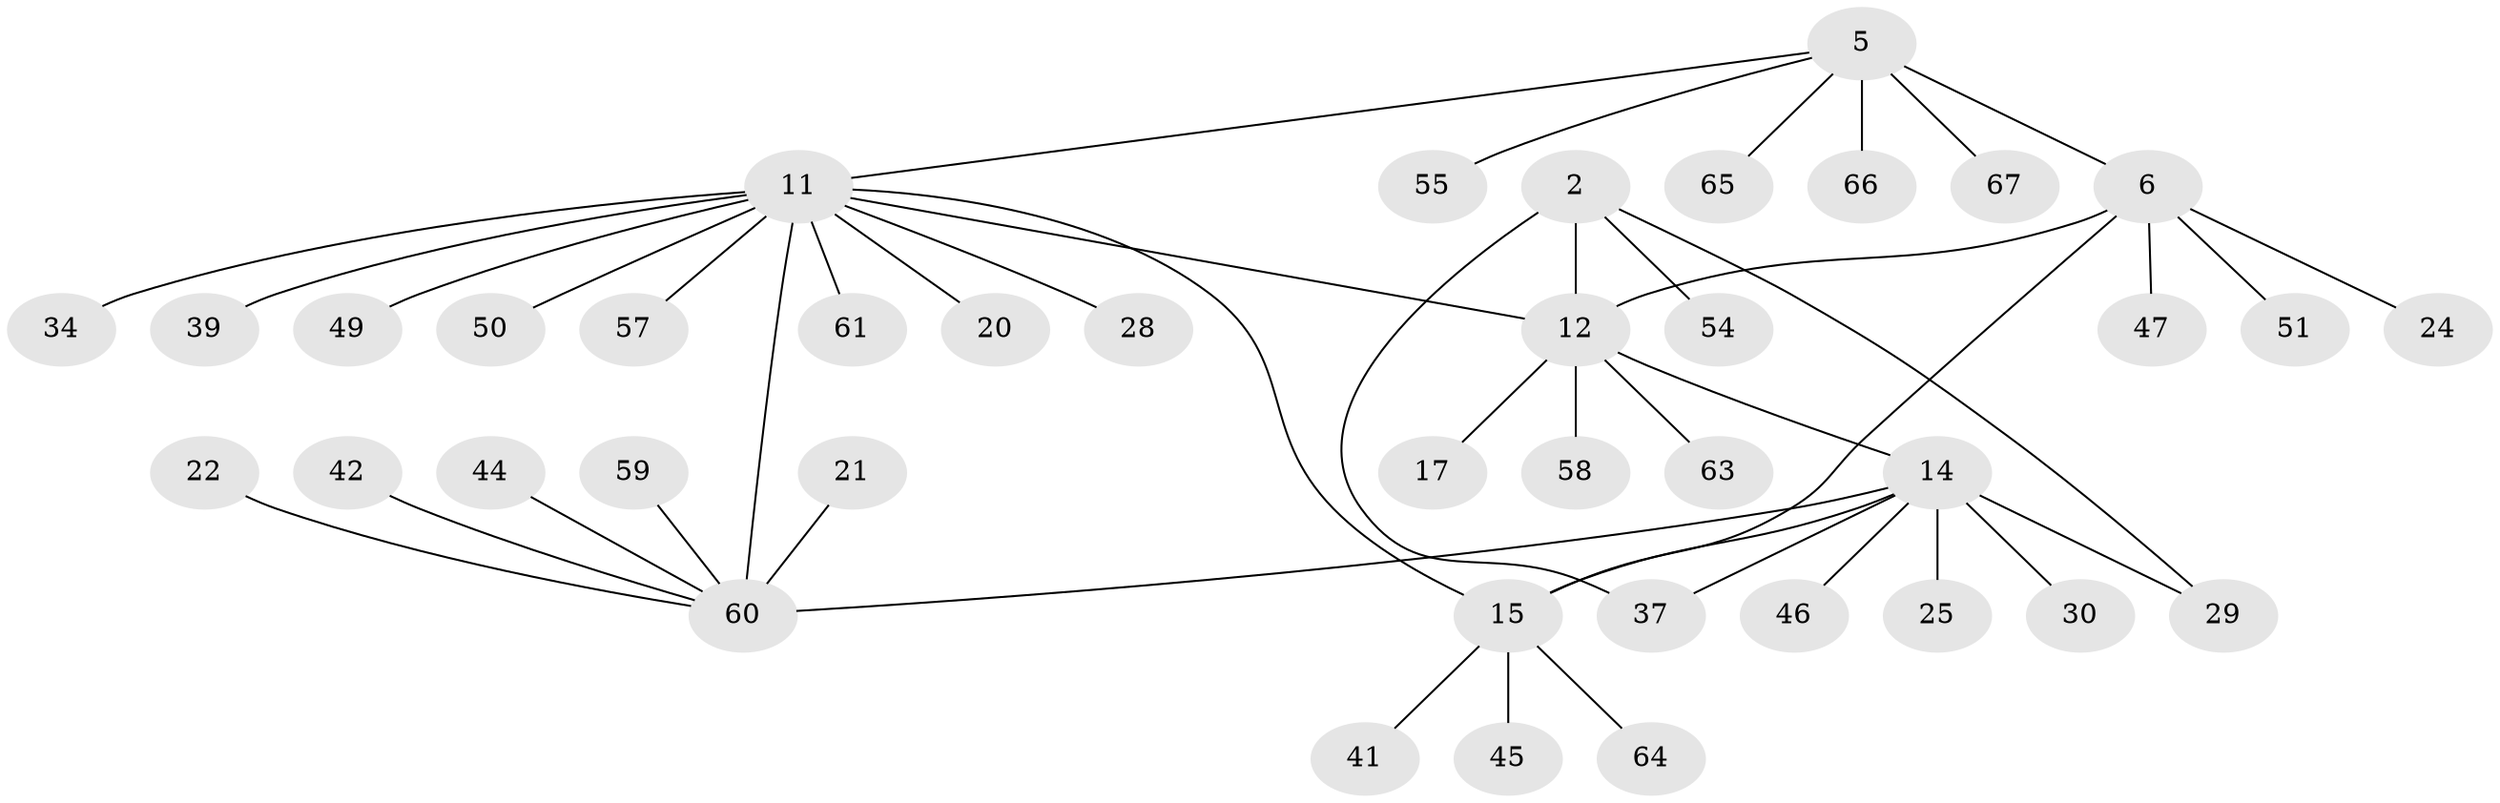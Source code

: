 // original degree distribution, {3: 0.08955223880597014, 4: 0.05970149253731343, 8: 0.029850746268656716, 7: 0.04477611940298507, 6: 0.014925373134328358, 10: 0.029850746268656716, 5: 0.029850746268656716, 1: 0.582089552238806, 2: 0.11940298507462686}
// Generated by graph-tools (version 1.1) at 2025/58/03/04/25 21:58:46]
// undirected, 40 vertices, 45 edges
graph export_dot {
graph [start="1"]
  node [color=gray90,style=filled];
  2 [super="+1"];
  5;
  6 [super="+4"];
  11 [super="+8"];
  12 [super="+10+3"];
  14;
  15 [super="+13"];
  17;
  20;
  21;
  22;
  24;
  25;
  28;
  29;
  30;
  34;
  37 [super="+33"];
  39;
  41;
  42;
  44;
  45;
  46;
  47 [super="+43"];
  49;
  50;
  51;
  54;
  55;
  57 [super="+23"];
  58;
  59;
  60 [super="+38+56+9"];
  61;
  63 [super="+62"];
  64;
  65 [super="+48"];
  66;
  67;
  2 -- 29;
  2 -- 54;
  2 -- 12 [weight=2];
  2 -- 37;
  5 -- 6 [weight=2];
  5 -- 55;
  5 -- 66;
  5 -- 67;
  5 -- 65;
  5 -- 11;
  6 -- 51;
  6 -- 12 [weight=2];
  6 -- 15;
  6 -- 24;
  6 -- 47;
  11 -- 12 [weight=3];
  11 -- 28;
  11 -- 34;
  11 -- 39;
  11 -- 49;
  11 -- 60 [weight=3];
  11 -- 15;
  11 -- 50;
  11 -- 20;
  11 -- 57;
  11 -- 61;
  12 -- 14 [weight=2];
  12 -- 17;
  12 -- 58;
  12 -- 63;
  14 -- 15 [weight=2];
  14 -- 25;
  14 -- 29;
  14 -- 30;
  14 -- 37;
  14 -- 46;
  14 -- 60;
  15 -- 41;
  15 -- 64;
  15 -- 45;
  21 -- 60;
  22 -- 60;
  42 -- 60;
  44 -- 60;
  59 -- 60;
}
